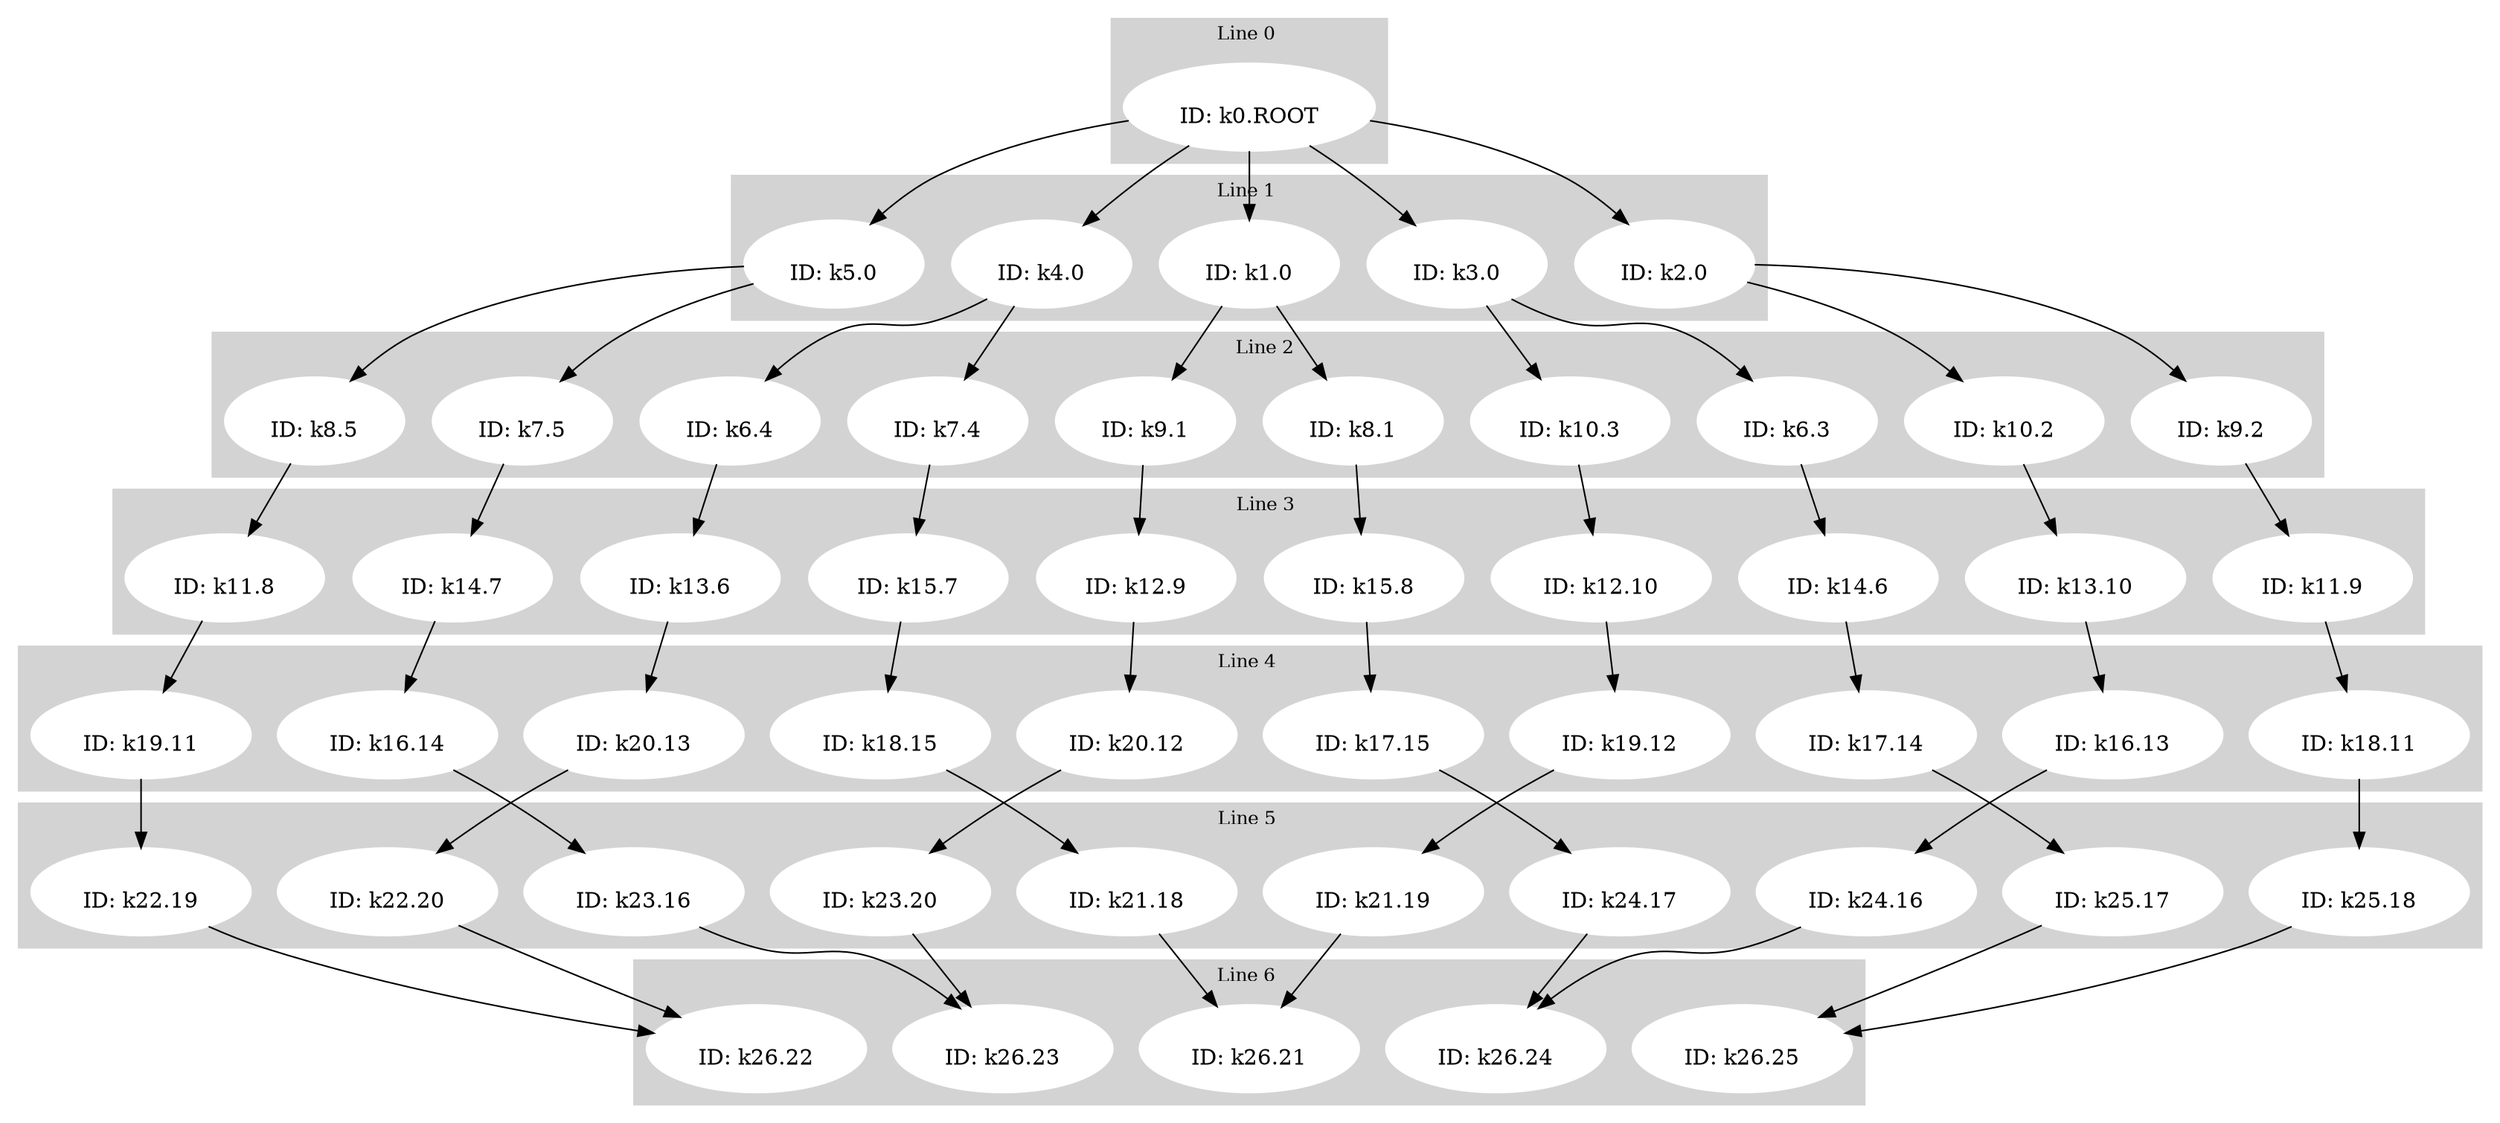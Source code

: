 digraph G {
     compound=true 
subgraph cluster_line_0 {
 style=filled;
 color=lightgrey; 
     node [style=filled,color=white]; 
k0_ROOT [label=<<BR /> ID: k0.ROOT <BR />>]
     fontsize="12" 
     label = "Line 0 " 
 }
subgraph cluster_line_1 {
 style=filled;
 color=lightgrey; 
     node [style=filled,color=white]; 
k3_0 [label=<<BR /> ID: k3.0 <BR />>]k2_0 [label=<<BR /> ID: k2.0 <BR />>]k1_0 [label=<<BR /> ID: k1.0 <BR />>]k4_0 [label=<<BR /> ID: k4.0 <BR />>]k5_0 [label=<<BR /> ID: k5.0 <BR />>]
     fontsize="12" 
     label = "Line 1 " 
 }
subgraph cluster_line_2 {
 style=filled;
 color=lightgrey; 
     node [style=filled,color=white]; 
k10_3 [label=<<BR /> ID: k10.3 <BR />>]k9_2 [label=<<BR /> ID: k9.2 <BR />>]k6_3 [label=<<BR /> ID: k6.3 <BR />>]k7_5 [label=<<BR /> ID: k7.5 <BR />>]k8_5 [label=<<BR /> ID: k8.5 <BR />>]k9_1 [label=<<BR /> ID: k9.1 <BR />>]k6_4 [label=<<BR /> ID: k6.4 <BR />>]k8_1 [label=<<BR /> ID: k8.1 <BR />>]k10_2 [label=<<BR /> ID: k10.2 <BR />>]k7_4 [label=<<BR /> ID: k7.4 <BR />>]
     fontsize="12" 
     label = "Line 2 " 
 }
subgraph cluster_line_3 {
 style=filled;
 color=lightgrey; 
     node [style=filled,color=white]; 
k12_9 [label=<<BR /> ID: k12.9 <BR />>]k15_8 [label=<<BR /> ID: k15.8 <BR />>]k12_10 [label=<<BR /> ID: k12.10 <BR />>]k15_7 [label=<<BR /> ID: k15.7 <BR />>]k14_7 [label=<<BR /> ID: k14.7 <BR />>]k11_8 [label=<<BR /> ID: k11.8 <BR />>]k13_10 [label=<<BR /> ID: k13.10 <BR />>]k11_9 [label=<<BR /> ID: k11.9 <BR />>]k14_6 [label=<<BR /> ID: k14.6 <BR />>]k13_6 [label=<<BR /> ID: k13.6 <BR />>]
     fontsize="12" 
     label = "Line 3 " 
 }
subgraph cluster_line_4 {
 style=filled;
 color=lightgrey; 
     node [style=filled,color=white]; 
k16_14 [label=<<BR /> ID: k16.14 <BR />>]k18_15 [label=<<BR /> ID: k18.15 <BR />>]k16_13 [label=<<BR /> ID: k16.13 <BR />>]k20_13 [label=<<BR /> ID: k20.13 <BR />>]k17_15 [label=<<BR /> ID: k17.15 <BR />>]k17_14 [label=<<BR /> ID: k17.14 <BR />>]k18_11 [label=<<BR /> ID: k18.11 <BR />>]k19_11 [label=<<BR /> ID: k19.11 <BR />>]k20_12 [label=<<BR /> ID: k20.12 <BR />>]k19_12 [label=<<BR /> ID: k19.12 <BR />>]
     fontsize="12" 
     label = "Line 4 " 
 }
subgraph cluster_line_5 {
 style=filled;
 color=lightgrey; 
     node [style=filled,color=white]; 
k22_20 [label=<<BR /> ID: k22.20 <BR />>]k22_19 [label=<<BR /> ID: k22.19 <BR />>]k23_20 [label=<<BR /> ID: k23.20 <BR />>]k25_18 [label=<<BR /> ID: k25.18 <BR />>]k25_17 [label=<<BR /> ID: k25.17 <BR />>]k24_17 [label=<<BR /> ID: k24.17 <BR />>]k24_16 [label=<<BR /> ID: k24.16 <BR />>]k21_19 [label=<<BR /> ID: k21.19 <BR />>]k21_18 [label=<<BR /> ID: k21.18 <BR />>]k23_16 [label=<<BR /> ID: k23.16 <BR />>]
     fontsize="12" 
     label = "Line 5 " 
 }
subgraph cluster_line_6 {
 style=filled;
 color=lightgrey; 
     node [style=filled,color=white]; 
k26_24 [label=<<BR /> ID: k26.24 <BR />>]k26_23 [label=<<BR /> ID: k26.23 <BR />>]k26_21 [label=<<BR /> ID: k26.21 <BR />>]k26_22 [label=<<BR /> ID: k26.22 <BR />>]k26_25 [label=<<BR /> ID: k26.25 <BR />>]
     fontsize="12" 
     label = "Line 6 " 
 }
k0_ROOT -> k2_0 
k0_ROOT -> k3_0 
k0_ROOT -> k1_0 
k0_ROOT -> k4_0 
k0_ROOT -> k5_0 
k3_0 -> k10_3 
k3_0 -> k6_3 
k2_0 -> k9_2 
k2_0 -> k10_2 
k1_0 -> k8_1 
k1_0 -> k9_1 
k4_0 -> k6_4 
k4_0 -> k7_4 
k5_0 -> k8_5 
k5_0 -> k7_5 
k10_3 -> k12_10 
k9_2 -> k11_9 
k6_3 -> k14_6 
k7_5 -> k14_7 
k8_5 -> k11_8 
k9_1 -> k12_9 
k6_4 -> k13_6 
k8_1 -> k15_8 
k10_2 -> k13_10 
k7_4 -> k15_7 
k12_9 -> k20_12 
k15_8 -> k17_15 
k12_10 -> k19_12 
k15_7 -> k18_15 
k14_7 -> k16_14 
k11_8 -> k19_11 
k13_10 -> k16_13 
k11_9 -> k18_11 
k14_6 -> k17_14 
k13_6 -> k20_13 
k16_14 -> k23_16 
k18_15 -> k21_18 
k16_13 -> k24_16 
k20_13 -> k22_20 
k17_15 -> k24_17 
k17_14 -> k25_17 
k18_11 -> k25_18 
k19_11 -> k22_19 
k20_12 -> k23_20 
k19_12 -> k21_19 
k22_20 -> k26_22 
k22_19 -> k26_22 
k23_20 -> k26_23 
k25_18 -> k26_25 
k25_17 -> k26_25 
k24_17 -> k26_24 
k24_16 -> k26_24 
k21_19 -> k26_21 
k21_18 -> k26_21 
k23_16 -> k26_23 
}